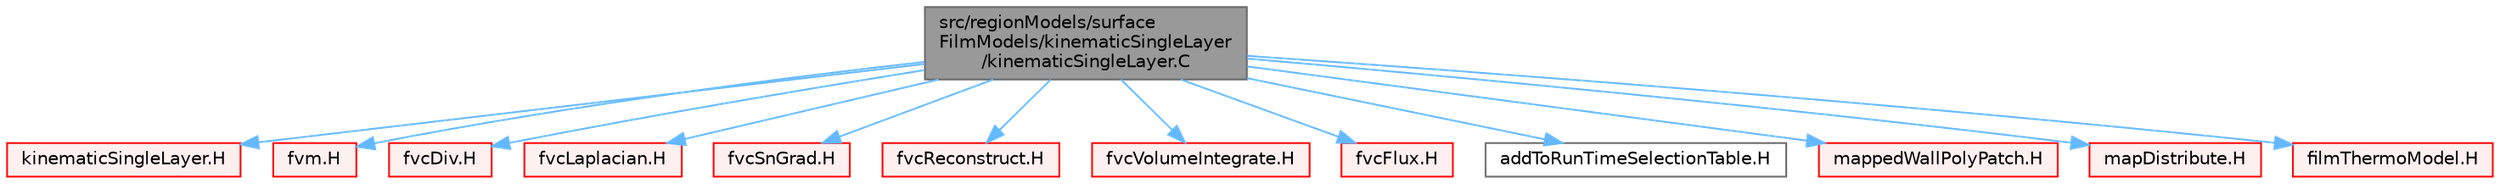digraph "src/regionModels/surfaceFilmModels/kinematicSingleLayer/kinematicSingleLayer.C"
{
 // LATEX_PDF_SIZE
  bgcolor="transparent";
  edge [fontname=Helvetica,fontsize=10,labelfontname=Helvetica,labelfontsize=10];
  node [fontname=Helvetica,fontsize=10,shape=box,height=0.2,width=0.4];
  Node1 [id="Node000001",label="src/regionModels/surface\lFilmModels/kinematicSingleLayer\l/kinematicSingleLayer.C",height=0.2,width=0.4,color="gray40", fillcolor="grey60", style="filled", fontcolor="black",tooltip=" "];
  Node1 -> Node2 [id="edge1_Node000001_Node000002",color="steelblue1",style="solid",tooltip=" "];
  Node2 [id="Node000002",label="kinematicSingleLayer.H",height=0.2,width=0.4,color="red", fillcolor="#FFF0F0", style="filled",URL="$kinematicSingleLayer_8H.html",tooltip=" "];
  Node1 -> Node453 [id="edge2_Node000001_Node000453",color="steelblue1",style="solid",tooltip=" "];
  Node453 [id="Node000453",label="fvm.H",height=0.2,width=0.4,color="red", fillcolor="#FFF0F0", style="filled",URL="$fvm_8H.html",tooltip=" "];
  Node1 -> Node462 [id="edge3_Node000001_Node000462",color="steelblue1",style="solid",tooltip=" "];
  Node462 [id="Node000462",label="fvcDiv.H",height=0.2,width=0.4,color="red", fillcolor="#FFF0F0", style="filled",URL="$fvcDiv_8H.html",tooltip="Calculate the divergence of the given field."];
  Node1 -> Node463 [id="edge4_Node000001_Node000463",color="steelblue1",style="solid",tooltip=" "];
  Node463 [id="Node000463",label="fvcLaplacian.H",height=0.2,width=0.4,color="red", fillcolor="#FFF0F0", style="filled",URL="$fvcLaplacian_8H.html",tooltip="Calculate the laplacian of the given field."];
  Node1 -> Node464 [id="edge5_Node000001_Node000464",color="steelblue1",style="solid",tooltip=" "];
  Node464 [id="Node000464",label="fvcSnGrad.H",height=0.2,width=0.4,color="red", fillcolor="#FFF0F0", style="filled",URL="$fvcSnGrad_8H.html",tooltip="Calculate the snGrad of the given volField."];
  Node1 -> Node465 [id="edge6_Node000001_Node000465",color="steelblue1",style="solid",tooltip=" "];
  Node465 [id="Node000465",label="fvcReconstruct.H",height=0.2,width=0.4,color="red", fillcolor="#FFF0F0", style="filled",URL="$fvcReconstruct_8H.html",tooltip="Reconstruct volField from a face flux field."];
  Node1 -> Node466 [id="edge7_Node000001_Node000466",color="steelblue1",style="solid",tooltip=" "];
  Node466 [id="Node000466",label="fvcVolumeIntegrate.H",height=0.2,width=0.4,color="red", fillcolor="#FFF0F0", style="filled",URL="$fvcVolumeIntegrate_8H.html",tooltip="Volume integrate volField creating a volField."];
  Node1 -> Node467 [id="edge8_Node000001_Node000467",color="steelblue1",style="solid",tooltip=" "];
  Node467 [id="Node000467",label="fvcFlux.H",height=0.2,width=0.4,color="red", fillcolor="#FFF0F0", style="filled",URL="$fvcFlux_8H.html",tooltip="Calculate the face-flux of the given field."];
  Node1 -> Node468 [id="edge9_Node000001_Node000468",color="steelblue1",style="solid",tooltip=" "];
  Node468 [id="Node000468",label="addToRunTimeSelectionTable.H",height=0.2,width=0.4,color="grey40", fillcolor="white", style="filled",URL="$addToRunTimeSelectionTable_8H.html",tooltip="Macros for easy insertion into run-time selection tables."];
  Node1 -> Node469 [id="edge10_Node000001_Node000469",color="steelblue1",style="solid",tooltip=" "];
  Node469 [id="Node000469",label="mappedWallPolyPatch.H",height=0.2,width=0.4,color="red", fillcolor="#FFF0F0", style="filled",URL="$mappedWallPolyPatch_8H.html",tooltip=" "];
  Node1 -> Node471 [id="edge11_Node000001_Node000471",color="steelblue1",style="solid",tooltip=" "];
  Node471 [id="Node000471",label="mapDistribute.H",height=0.2,width=0.4,color="red", fillcolor="#FFF0F0", style="filled",URL="$mapDistribute_8H.html",tooltip=" "];
  Node1 -> Node450 [id="edge12_Node000001_Node000450",color="steelblue1",style="solid",tooltip=" "];
  Node450 [id="Node000450",label="filmThermoModel.H",height=0.2,width=0.4,color="red", fillcolor="#FFF0F0", style="filled",URL="$filmThermoModel_8H.html",tooltip=" "];
}
